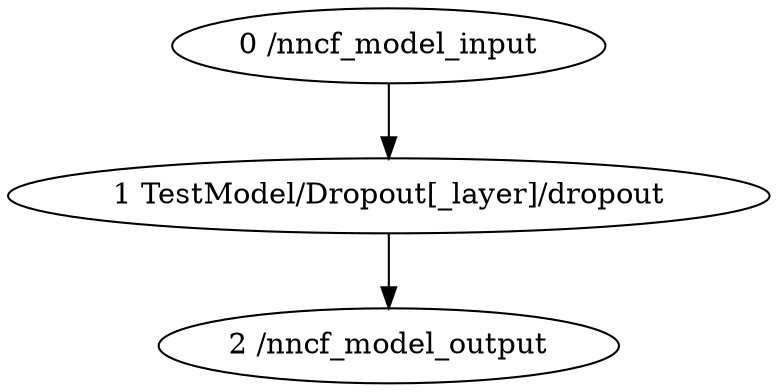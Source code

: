 strict digraph  {
"0 /nncf_model_input" [id=0, scope="", type=nncf_model_input];
"1 TestModel/Dropout[_layer]/dropout" [id=1, scope="TestModel/Dropout[_layer]", type=dropout];
"2 /nncf_model_output" [id=2, scope="", type=nncf_model_output];
"0 /nncf_model_input" -> "1 TestModel/Dropout[_layer]/dropout";
"1 TestModel/Dropout[_layer]/dropout" -> "2 /nncf_model_output";
}
